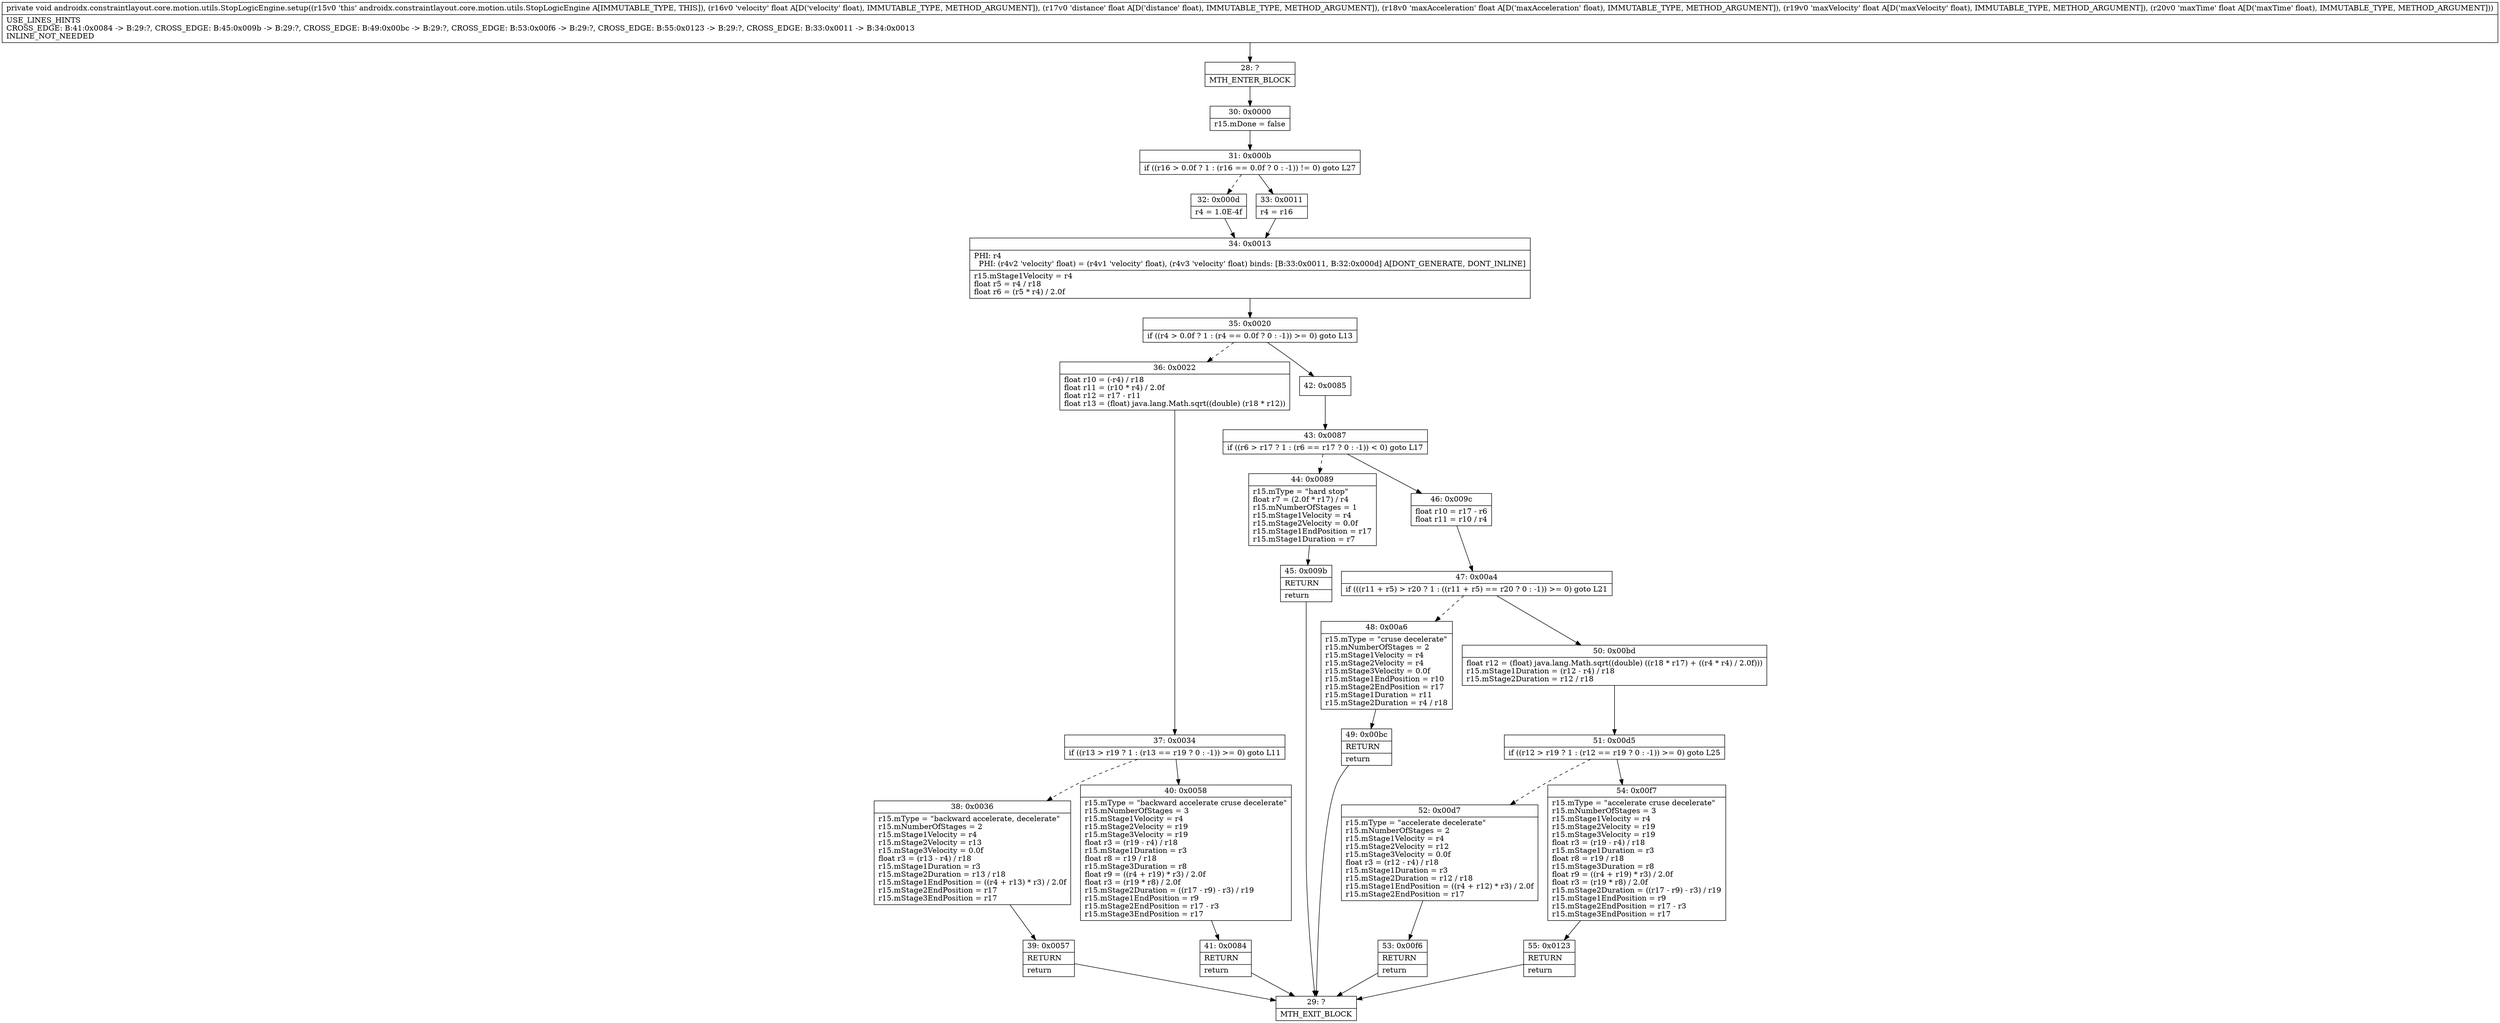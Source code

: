 digraph "CFG forandroidx.constraintlayout.core.motion.utils.StopLogicEngine.setup(FFFFF)V" {
Node_28 [shape=record,label="{28\:\ ?|MTH_ENTER_BLOCK\l}"];
Node_30 [shape=record,label="{30\:\ 0x0000|r15.mDone = false\l}"];
Node_31 [shape=record,label="{31\:\ 0x000b|if ((r16 \> 0.0f ? 1 : (r16 == 0.0f ? 0 : \-1)) != 0) goto L27\l}"];
Node_32 [shape=record,label="{32\:\ 0x000d|r4 = 1.0E\-4f\l}"];
Node_34 [shape=record,label="{34\:\ 0x0013|PHI: r4 \l  PHI: (r4v2 'velocity' float) = (r4v1 'velocity' float), (r4v3 'velocity' float) binds: [B:33:0x0011, B:32:0x000d] A[DONT_GENERATE, DONT_INLINE]\l|r15.mStage1Velocity = r4\lfloat r5 = r4 \/ r18\lfloat r6 = (r5 * r4) \/ 2.0f\l}"];
Node_35 [shape=record,label="{35\:\ 0x0020|if ((r4 \> 0.0f ? 1 : (r4 == 0.0f ? 0 : \-1)) \>= 0) goto L13\l}"];
Node_36 [shape=record,label="{36\:\ 0x0022|float r10 = (\-r4) \/ r18\lfloat r11 = (r10 * r4) \/ 2.0f\lfloat r12 = r17 \- r11\lfloat r13 = (float) java.lang.Math.sqrt((double) (r18 * r12))\l}"];
Node_37 [shape=record,label="{37\:\ 0x0034|if ((r13 \> r19 ? 1 : (r13 == r19 ? 0 : \-1)) \>= 0) goto L11\l}"];
Node_38 [shape=record,label="{38\:\ 0x0036|r15.mType = \"backward accelerate, decelerate\"\lr15.mNumberOfStages = 2\lr15.mStage1Velocity = r4\lr15.mStage2Velocity = r13\lr15.mStage3Velocity = 0.0f\lfloat r3 = (r13 \- r4) \/ r18\lr15.mStage1Duration = r3\lr15.mStage2Duration = r13 \/ r18\lr15.mStage1EndPosition = ((r4 + r13) * r3) \/ 2.0f\lr15.mStage2EndPosition = r17\lr15.mStage3EndPosition = r17\l}"];
Node_39 [shape=record,label="{39\:\ 0x0057|RETURN\l|return\l}"];
Node_29 [shape=record,label="{29\:\ ?|MTH_EXIT_BLOCK\l}"];
Node_40 [shape=record,label="{40\:\ 0x0058|r15.mType = \"backward accelerate cruse decelerate\"\lr15.mNumberOfStages = 3\lr15.mStage1Velocity = r4\lr15.mStage2Velocity = r19\lr15.mStage3Velocity = r19\lfloat r3 = (r19 \- r4) \/ r18\lr15.mStage1Duration = r3\lfloat r8 = r19 \/ r18\lr15.mStage3Duration = r8\lfloat r9 = ((r4 + r19) * r3) \/ 2.0f\lfloat r3 = (r19 * r8) \/ 2.0f\lr15.mStage2Duration = ((r17 \- r9) \- r3) \/ r19\lr15.mStage1EndPosition = r9\lr15.mStage2EndPosition = r17 \- r3\lr15.mStage3EndPosition = r17\l}"];
Node_41 [shape=record,label="{41\:\ 0x0084|RETURN\l|return\l}"];
Node_42 [shape=record,label="{42\:\ 0x0085}"];
Node_43 [shape=record,label="{43\:\ 0x0087|if ((r6 \> r17 ? 1 : (r6 == r17 ? 0 : \-1)) \< 0) goto L17\l}"];
Node_44 [shape=record,label="{44\:\ 0x0089|r15.mType = \"hard stop\"\lfloat r7 = (2.0f * r17) \/ r4\lr15.mNumberOfStages = 1\lr15.mStage1Velocity = r4\lr15.mStage2Velocity = 0.0f\lr15.mStage1EndPosition = r17\lr15.mStage1Duration = r7\l}"];
Node_45 [shape=record,label="{45\:\ 0x009b|RETURN\l|return\l}"];
Node_46 [shape=record,label="{46\:\ 0x009c|float r10 = r17 \- r6\lfloat r11 = r10 \/ r4\l}"];
Node_47 [shape=record,label="{47\:\ 0x00a4|if (((r11 + r5) \> r20 ? 1 : ((r11 + r5) == r20 ? 0 : \-1)) \>= 0) goto L21\l}"];
Node_48 [shape=record,label="{48\:\ 0x00a6|r15.mType = \"cruse decelerate\"\lr15.mNumberOfStages = 2\lr15.mStage1Velocity = r4\lr15.mStage2Velocity = r4\lr15.mStage3Velocity = 0.0f\lr15.mStage1EndPosition = r10\lr15.mStage2EndPosition = r17\lr15.mStage1Duration = r11\lr15.mStage2Duration = r4 \/ r18\l}"];
Node_49 [shape=record,label="{49\:\ 0x00bc|RETURN\l|return\l}"];
Node_50 [shape=record,label="{50\:\ 0x00bd|float r12 = (float) java.lang.Math.sqrt((double) ((r18 * r17) + ((r4 * r4) \/ 2.0f)))\lr15.mStage1Duration = (r12 \- r4) \/ r18\lr15.mStage2Duration = r12 \/ r18\l}"];
Node_51 [shape=record,label="{51\:\ 0x00d5|if ((r12 \> r19 ? 1 : (r12 == r19 ? 0 : \-1)) \>= 0) goto L25\l}"];
Node_52 [shape=record,label="{52\:\ 0x00d7|r15.mType = \"accelerate decelerate\"\lr15.mNumberOfStages = 2\lr15.mStage1Velocity = r4\lr15.mStage2Velocity = r12\lr15.mStage3Velocity = 0.0f\lfloat r3 = (r12 \- r4) \/ r18\lr15.mStage1Duration = r3\lr15.mStage2Duration = r12 \/ r18\lr15.mStage1EndPosition = ((r4 + r12) * r3) \/ 2.0f\lr15.mStage2EndPosition = r17\l}"];
Node_53 [shape=record,label="{53\:\ 0x00f6|RETURN\l|return\l}"];
Node_54 [shape=record,label="{54\:\ 0x00f7|r15.mType = \"accelerate cruse decelerate\"\lr15.mNumberOfStages = 3\lr15.mStage1Velocity = r4\lr15.mStage2Velocity = r19\lr15.mStage3Velocity = r19\lfloat r3 = (r19 \- r4) \/ r18\lr15.mStage1Duration = r3\lfloat r8 = r19 \/ r18\lr15.mStage3Duration = r8\lfloat r9 = ((r4 + r19) * r3) \/ 2.0f\lfloat r3 = (r19 * r8) \/ 2.0f\lr15.mStage2Duration = ((r17 \- r9) \- r3) \/ r19\lr15.mStage1EndPosition = r9\lr15.mStage2EndPosition = r17 \- r3\lr15.mStage3EndPosition = r17\l}"];
Node_55 [shape=record,label="{55\:\ 0x0123|RETURN\l|return\l}"];
Node_33 [shape=record,label="{33\:\ 0x0011|r4 = r16\l}"];
MethodNode[shape=record,label="{private void androidx.constraintlayout.core.motion.utils.StopLogicEngine.setup((r15v0 'this' androidx.constraintlayout.core.motion.utils.StopLogicEngine A[IMMUTABLE_TYPE, THIS]), (r16v0 'velocity' float A[D('velocity' float), IMMUTABLE_TYPE, METHOD_ARGUMENT]), (r17v0 'distance' float A[D('distance' float), IMMUTABLE_TYPE, METHOD_ARGUMENT]), (r18v0 'maxAcceleration' float A[D('maxAcceleration' float), IMMUTABLE_TYPE, METHOD_ARGUMENT]), (r19v0 'maxVelocity' float A[D('maxVelocity' float), IMMUTABLE_TYPE, METHOD_ARGUMENT]), (r20v0 'maxTime' float A[D('maxTime' float), IMMUTABLE_TYPE, METHOD_ARGUMENT]))  | USE_LINES_HINTS\lCROSS_EDGE: B:41:0x0084 \-\> B:29:?, CROSS_EDGE: B:45:0x009b \-\> B:29:?, CROSS_EDGE: B:49:0x00bc \-\> B:29:?, CROSS_EDGE: B:53:0x00f6 \-\> B:29:?, CROSS_EDGE: B:55:0x0123 \-\> B:29:?, CROSS_EDGE: B:33:0x0011 \-\> B:34:0x0013\lINLINE_NOT_NEEDED\l}"];
MethodNode -> Node_28;Node_28 -> Node_30;
Node_30 -> Node_31;
Node_31 -> Node_32[style=dashed];
Node_31 -> Node_33;
Node_32 -> Node_34;
Node_34 -> Node_35;
Node_35 -> Node_36[style=dashed];
Node_35 -> Node_42;
Node_36 -> Node_37;
Node_37 -> Node_38[style=dashed];
Node_37 -> Node_40;
Node_38 -> Node_39;
Node_39 -> Node_29;
Node_40 -> Node_41;
Node_41 -> Node_29;
Node_42 -> Node_43;
Node_43 -> Node_44[style=dashed];
Node_43 -> Node_46;
Node_44 -> Node_45;
Node_45 -> Node_29;
Node_46 -> Node_47;
Node_47 -> Node_48[style=dashed];
Node_47 -> Node_50;
Node_48 -> Node_49;
Node_49 -> Node_29;
Node_50 -> Node_51;
Node_51 -> Node_52[style=dashed];
Node_51 -> Node_54;
Node_52 -> Node_53;
Node_53 -> Node_29;
Node_54 -> Node_55;
Node_55 -> Node_29;
Node_33 -> Node_34;
}


